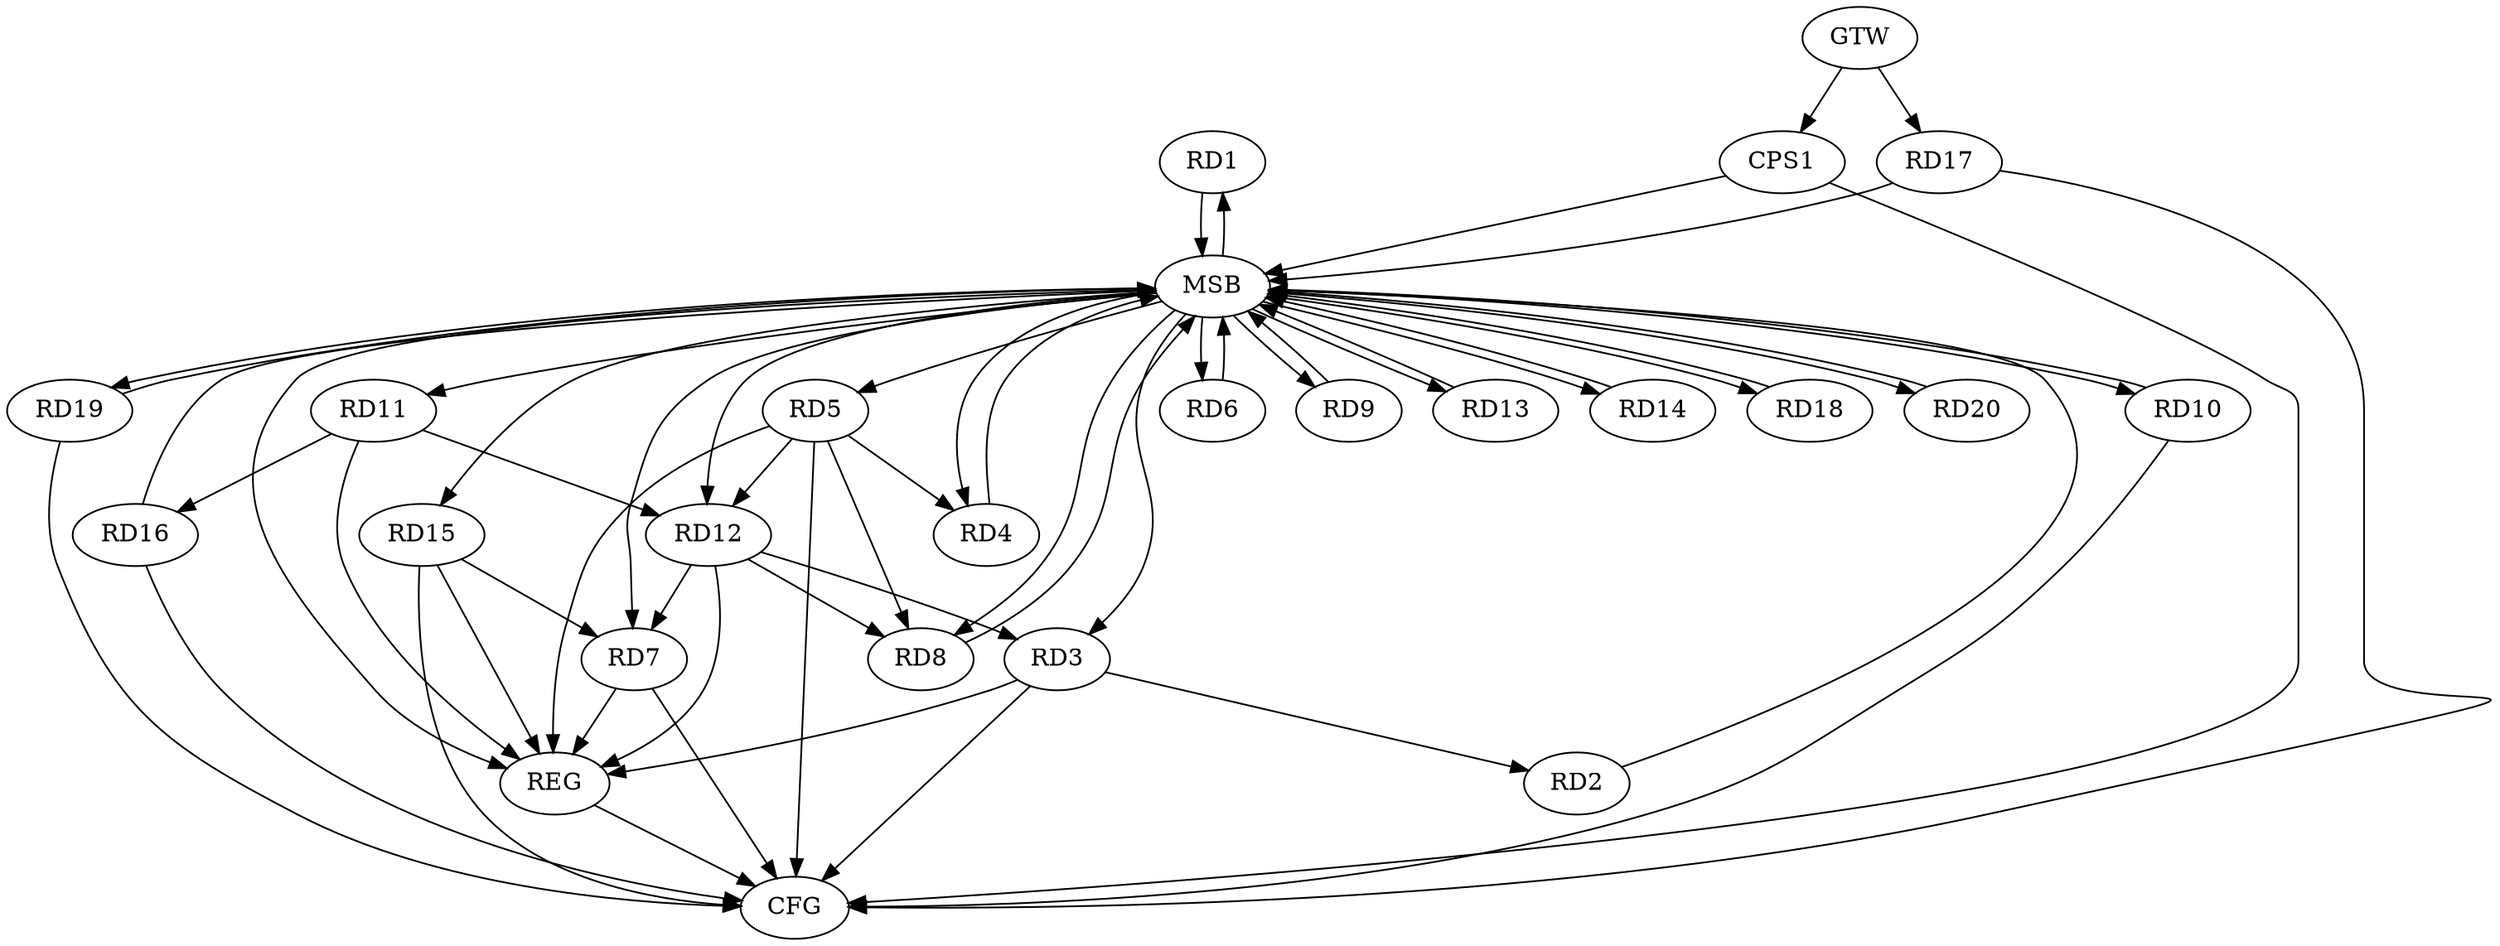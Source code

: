 strict digraph G {
  RD1 [ label="RD1" ];
  RD2 [ label="RD2" ];
  RD3 [ label="RD3" ];
  RD4 [ label="RD4" ];
  RD5 [ label="RD5" ];
  RD6 [ label="RD6" ];
  RD7 [ label="RD7" ];
  RD8 [ label="RD8" ];
  RD9 [ label="RD9" ];
  RD10 [ label="RD10" ];
  RD11 [ label="RD11" ];
  RD12 [ label="RD12" ];
  RD13 [ label="RD13" ];
  RD14 [ label="RD14" ];
  RD15 [ label="RD15" ];
  RD16 [ label="RD16" ];
  RD17 [ label="RD17" ];
  RD18 [ label="RD18" ];
  RD19 [ label="RD19" ];
  RD20 [ label="RD20" ];
  CPS1 [ label="CPS1" ];
  GTW [ label="GTW" ];
  REG [ label="REG" ];
  MSB [ label="MSB" ];
  CFG [ label="CFG" ];
  RD3 -> RD2;
  RD12 -> RD3;
  RD5 -> RD4;
  RD5 -> RD8;
  RD5 -> RD12;
  RD12 -> RD7;
  RD15 -> RD7;
  RD12 -> RD8;
  RD11 -> RD12;
  RD11 -> RD16;
  GTW -> RD17;
  GTW -> CPS1;
  RD3 -> REG;
  RD5 -> REG;
  RD7 -> REG;
  RD11 -> REG;
  RD12 -> REG;
  RD15 -> REG;
  RD1 -> MSB;
  MSB -> RD3;
  MSB -> RD15;
  MSB -> REG;
  RD2 -> MSB;
  MSB -> RD20;
  RD4 -> MSB;
  MSB -> RD9;
  RD6 -> MSB;
  MSB -> RD5;
  MSB -> RD13;
  RD8 -> MSB;
  MSB -> RD12;
  RD9 -> MSB;
  MSB -> RD1;
  MSB -> RD6;
  MSB -> RD10;
  RD10 -> MSB;
  MSB -> RD4;
  RD13 -> MSB;
  MSB -> RD7;
  MSB -> RD11;
  RD14 -> MSB;
  MSB -> RD18;
  MSB -> RD19;
  RD16 -> MSB;
  RD17 -> MSB;
  MSB -> RD8;
  RD18 -> MSB;
  RD19 -> MSB;
  RD20 -> MSB;
  CPS1 -> MSB;
  MSB -> RD14;
  RD5 -> CFG;
  CPS1 -> CFG;
  RD7 -> CFG;
  RD10 -> CFG;
  RD19 -> CFG;
  RD15 -> CFG;
  RD16 -> CFG;
  RD17 -> CFG;
  RD3 -> CFG;
  REG -> CFG;
}

